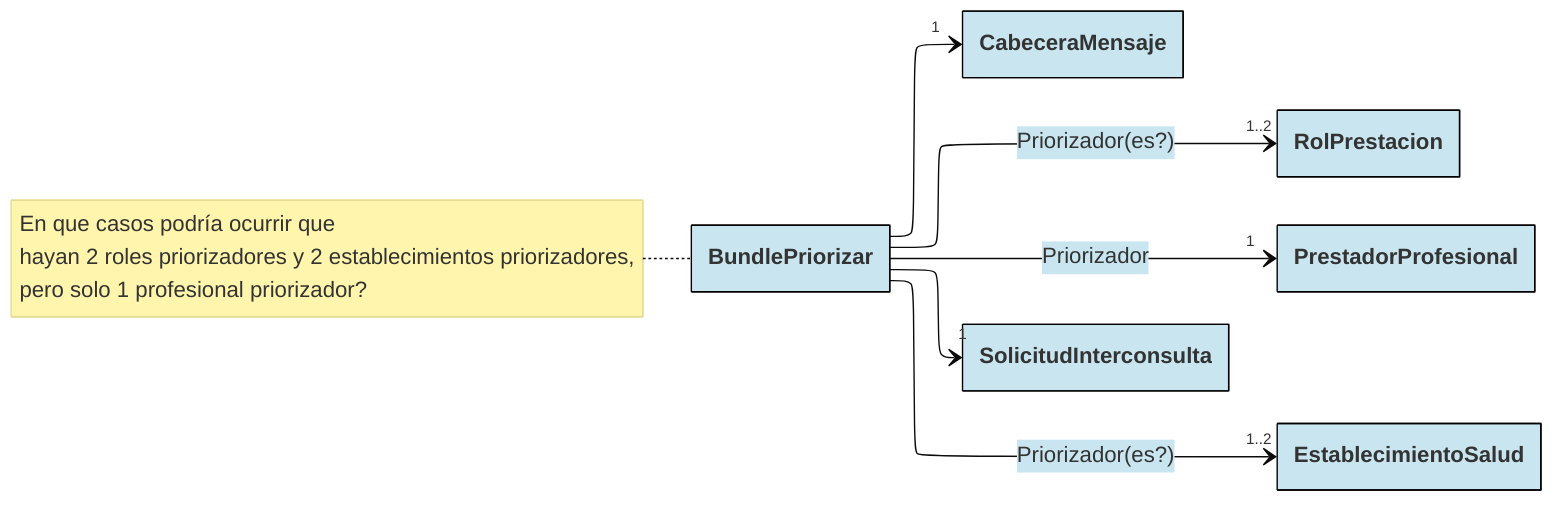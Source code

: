 ---
config:
  layout: elk
  theme: base
  class:
    hideEmptyMembersBox: true
  themeVariables:
    primaryBorderColor: "#000000"
    primaryColor: "#C9E6F0"
---

classDiagram
direction LR

BundlePriorizar --> "1" CabeceraMensaje
link CabeceraMensaje "https://github.com/chris-f23/diagramas-fhir-tei/blob/main/docs/CabeceraMensaje.mmd"

BundlePriorizar --> "1" SolicitudInterconsulta
link SolicitudInterconsulta "https://github.com/chris-f23/diagramas-fhir-tei/blob/main/docs/SolicitudInterconsulta.mmd"

BundlePriorizar --> "1..2" RolPrestacion: Priorizador(es?)
link RolPrestacion "https://github.com/chris-f23/diagramas-fhir-tei/blob/main/docs/RolPrestacion.mmd"

BundlePriorizar --> "1" PrestadorProfesional: Priorizador
link PrestadorProfesional "https://github.com/chris-f23/diagramas-fhir-tei/blob/main/docs/Prestador.mmd"

BundlePriorizar --> "1..2" EstablecimientoSalud: Priorizador(es?)
link EstablecimientoSalud "https://github.com/chris-f23/diagramas-fhir-tei/blob/main/docs/EstablecimientoSalud.mmd"

link SolicitudExamen "https://github.com/chris-f23/diagramas-fhir-tei/blob/main/docs/SolicitudExamen.mmd"
note for BundlePriorizar "En que casos podría ocurrir que
hayan 2 roles priorizadores y 2 establecimientos priorizadores,
pero solo 1 profesional priorizador?"

%% RolPrestacion ..> "1" EstablecimientoSalud
%% RolPrestacion ..> "1" Profesional

%% SolicitudInterconsulta ..> "1" Paciente: Subject
%% SolicitudInterconsulta ..> "0..1" AtencionInicial: Encounter
%% SolicitudInterconsulta ..> "0..1" RolPrestacion: Requester


%% AtencionInicial ..> "1" Paciente: Subject
%% AtencionInicial ..> "1" CondicionDiagnostico: Diagnostico de inicio



%% SolicitudInterconsulta ..> "0..1" CondicionDiagnostico: Diagnostico de inicio
%% SolicitudInterconsulta ..> "*" AlergiaOIntolerancia: Alergias
%% SolicitudInterconsulta ..> "0..1" Observacion: Indice de comorbilidad
%% SolicitudInterconsulta ..> "0..1" Observacion: Es cuidador
%% SolicitudInterconsulta ..> "0..1" Observacion: Tiene discapacidad
%% SolicitudInterconsulta ..> "0..1" MotivoDerivacion: Motivo de derivación
%% SolicitudInterconsulta ..> "*" SolicitudExamen: Solicitudes de examenes
%% SolicitudInterconsulta ..> "*" Observacion: Resultados de examenes
